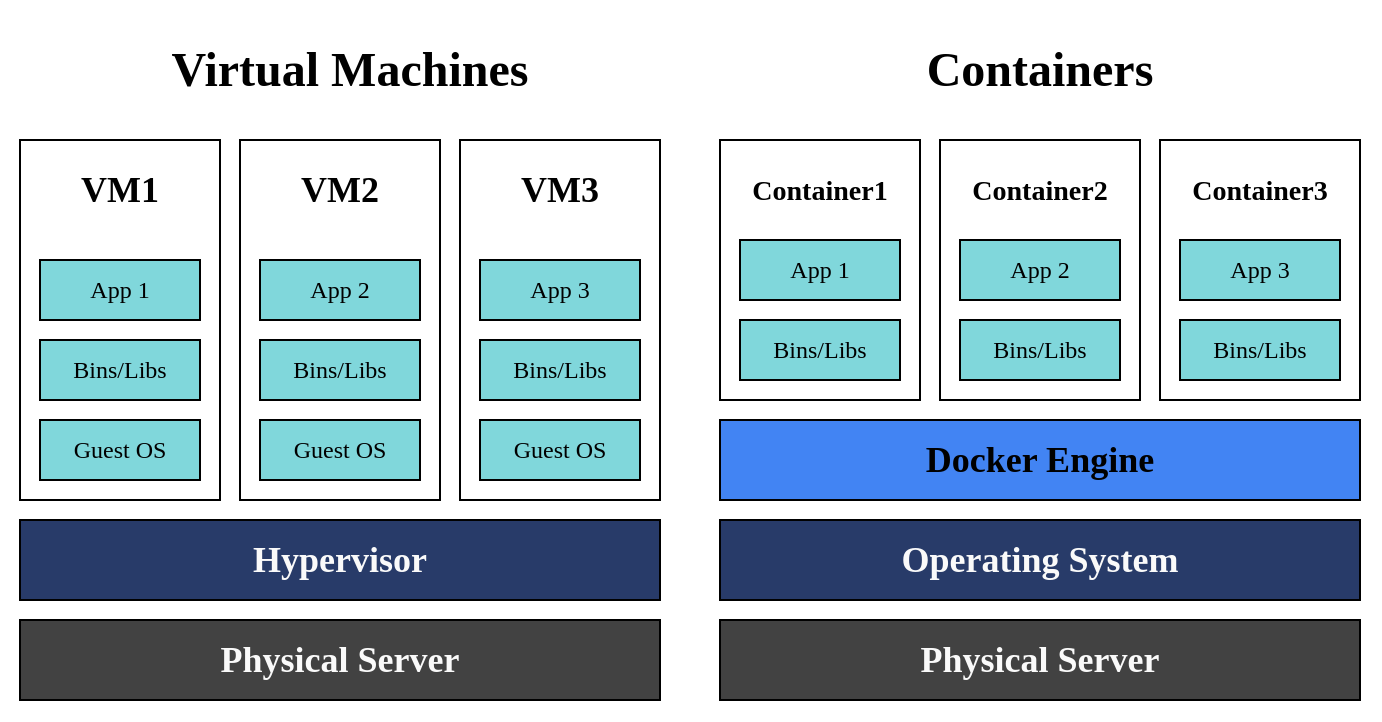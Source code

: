 <mxfile version="17.4.6" type="device"><diagram id="iqciOg4l_RnjZXYtr3fv" name="Page-1"><mxGraphModel dx="1018" dy="621" grid="1" gridSize="10" guides="1" tooltips="1" connect="1" arrows="1" fold="1" page="1" pageScale="1" pageWidth="827" pageHeight="1169" math="0" shadow="0"><root><mxCell id="0"/><mxCell id="1" parent="0"/><mxCell id="gnA6qQgCA5S3OMUTo8YI-53" value="" style="rounded=0;whiteSpace=wrap;html=1;recursiveResize=0;dropTarget=1;container=1;collapsible=0;fontFamily=Comfortaa;fontSource=https%3A%2F%2Ffonts.googleapis.com%2Fcss%3Ffamily%3DComfortaa;strokeColor=none;fillColor=none;" vertex="1" parent="1"><mxGeometry x="10" y="10" width="340" height="360" as="geometry"/></mxCell><mxCell id="gnA6qQgCA5S3OMUTo8YI-4" value="&lt;h2&gt;Physical Server&lt;/h2&gt;" style="rounded=0;whiteSpace=wrap;html=1;fontFamily=Comfortaa;fontSource=https%3A%2F%2Ffonts.googleapis.com%2Fcss%3Ffamily%3DComfortaa;fillColor=#424242;fontColor=#FAFAFA;" vertex="1" parent="gnA6qQgCA5S3OMUTo8YI-53"><mxGeometry x="10" y="310" width="320" height="40" as="geometry"/></mxCell><mxCell id="gnA6qQgCA5S3OMUTo8YI-5" value="&lt;h2&gt;Hypervisor&lt;/h2&gt;" style="rounded=0;whiteSpace=wrap;html=1;fontFamily=Comfortaa;fontSource=https%3A%2F%2Ffonts.googleapis.com%2Fcss%3Ffamily%3DComfortaa;fillColor=#283B69;fontColor=#FAFAFA;" vertex="1" parent="gnA6qQgCA5S3OMUTo8YI-53"><mxGeometry x="10" y="260" width="320" height="40" as="geometry"/></mxCell><mxCell id="gnA6qQgCA5S3OMUTo8YI-7" value="" style="rounded=0;whiteSpace=wrap;html=1;container=1;dropTarget=1;collapsible=0;recursiveResize=0;fontFamily=Comfortaa;fontSource=https%3A%2F%2Ffonts.googleapis.com%2Fcss%3Ffamily%3DComfortaa;" vertex="1" parent="gnA6qQgCA5S3OMUTo8YI-53"><mxGeometry x="10" y="70" width="100" height="180" as="geometry"/></mxCell><mxCell id="gnA6qQgCA5S3OMUTo8YI-3" value="Bins/Libs" style="rounded=0;whiteSpace=wrap;html=1;fontFamily=Comfortaa;fontSource=https%3A%2F%2Ffonts.googleapis.com%2Fcss%3Ffamily%3DComfortaa;fillColor=#80D7DB;" vertex="1" parent="gnA6qQgCA5S3OMUTo8YI-7"><mxGeometry x="10" y="100" width="80" height="30" as="geometry"/></mxCell><mxCell id="gnA6qQgCA5S3OMUTo8YI-10" value="App 1" style="rounded=0;whiteSpace=wrap;html=1;fontFamily=Comfortaa;fontSource=https%3A%2F%2Ffonts.googleapis.com%2Fcss%3Ffamily%3DComfortaa;fillColor=#80D7DB;" vertex="1" parent="gnA6qQgCA5S3OMUTo8YI-7"><mxGeometry x="10" y="60" width="80" height="30" as="geometry"/></mxCell><mxCell id="gnA6qQgCA5S3OMUTo8YI-11" value="Guest OS" style="rounded=0;whiteSpace=wrap;html=1;fontFamily=Comfortaa;fontSource=https%3A%2F%2Ffonts.googleapis.com%2Fcss%3Ffamily%3DComfortaa;fillColor=#80D7DB;" vertex="1" parent="gnA6qQgCA5S3OMUTo8YI-7"><mxGeometry x="10" y="140" width="80" height="30" as="geometry"/></mxCell><mxCell id="gnA6qQgCA5S3OMUTo8YI-24" value="&lt;h2&gt;VM1&lt;/h2&gt;" style="text;html=1;strokeColor=none;fillColor=none;align=center;verticalAlign=middle;whiteSpace=wrap;rounded=0;fontFamily=Comfortaa;fontSource=https%3A%2F%2Ffonts.googleapis.com%2Fcss%3Ffamily%3DComfortaa;" vertex="1" parent="gnA6qQgCA5S3OMUTo8YI-7"><mxGeometry x="10" y="10" width="80" height="30" as="geometry"/></mxCell><mxCell id="gnA6qQgCA5S3OMUTo8YI-25" value="" style="rounded=0;whiteSpace=wrap;html=1;container=1;dropTarget=1;collapsible=0;recursiveResize=0;fontFamily=Comfortaa;fontSource=https%3A%2F%2Ffonts.googleapis.com%2Fcss%3Ffamily%3DComfortaa;" vertex="1" parent="gnA6qQgCA5S3OMUTo8YI-53"><mxGeometry x="120" y="70" width="100" height="180" as="geometry"/></mxCell><mxCell id="gnA6qQgCA5S3OMUTo8YI-26" value="Bins/Libs" style="rounded=0;whiteSpace=wrap;html=1;fontFamily=Comfortaa;fontSource=https%3A%2F%2Ffonts.googleapis.com%2Fcss%3Ffamily%3DComfortaa;fillColor=#80D7DB;" vertex="1" parent="gnA6qQgCA5S3OMUTo8YI-25"><mxGeometry x="10" y="100" width="80" height="30" as="geometry"/></mxCell><mxCell id="gnA6qQgCA5S3OMUTo8YI-27" value="App 2" style="rounded=0;whiteSpace=wrap;html=1;fontFamily=Comfortaa;fontSource=https%3A%2F%2Ffonts.googleapis.com%2Fcss%3Ffamily%3DComfortaa;fillColor=#80D7DB;" vertex="1" parent="gnA6qQgCA5S3OMUTo8YI-25"><mxGeometry x="10" y="60" width="80" height="30" as="geometry"/></mxCell><mxCell id="gnA6qQgCA5S3OMUTo8YI-29" value="&lt;h2&gt;&lt;font data-font-src=&quot;https://fonts.googleapis.com/css?family=Comfortaa&quot;&gt;VM2&lt;/font&gt;&lt;/h2&gt;" style="text;html=1;strokeColor=none;fillColor=none;align=center;verticalAlign=middle;whiteSpace=wrap;rounded=0;fontFamily=Comfortaa;fontSource=https%3A%2F%2Ffonts.googleapis.com%2Fcss%3Ffamily%3DComfortaa;" vertex="1" parent="gnA6qQgCA5S3OMUTo8YI-25"><mxGeometry x="10" y="10" width="80" height="30" as="geometry"/></mxCell><mxCell id="gnA6qQgCA5S3OMUTo8YI-60" value="Guest OS" style="rounded=0;whiteSpace=wrap;html=1;fontFamily=Comfortaa;fontSource=https%3A%2F%2Ffonts.googleapis.com%2Fcss%3Ffamily%3DComfortaa;fillColor=#80D7DB;" vertex="1" parent="gnA6qQgCA5S3OMUTo8YI-25"><mxGeometry x="10" y="140" width="80" height="30" as="geometry"/></mxCell><mxCell id="gnA6qQgCA5S3OMUTo8YI-30" value="" style="rounded=0;whiteSpace=wrap;html=1;container=1;dropTarget=1;collapsible=0;recursiveResize=0;fontFamily=Comfortaa;fontSource=https%3A%2F%2Ffonts.googleapis.com%2Fcss%3Ffamily%3DComfortaa;" vertex="1" parent="gnA6qQgCA5S3OMUTo8YI-53"><mxGeometry x="230" y="70" width="100" height="180" as="geometry"/></mxCell><mxCell id="gnA6qQgCA5S3OMUTo8YI-31" value="Bins/Libs" style="rounded=0;whiteSpace=wrap;html=1;fontFamily=Comfortaa;fontSource=https%3A%2F%2Ffonts.googleapis.com%2Fcss%3Ffamily%3DComfortaa;fillColor=#80D7DB;" vertex="1" parent="gnA6qQgCA5S3OMUTo8YI-30"><mxGeometry x="10" y="100" width="80" height="30" as="geometry"/></mxCell><mxCell id="gnA6qQgCA5S3OMUTo8YI-32" value="App 3" style="rounded=0;whiteSpace=wrap;html=1;fontFamily=Comfortaa;fontSource=https%3A%2F%2Ffonts.googleapis.com%2Fcss%3Ffamily%3DComfortaa;fillColor=#80D7DB;" vertex="1" parent="gnA6qQgCA5S3OMUTo8YI-30"><mxGeometry x="10" y="60" width="80" height="30" as="geometry"/></mxCell><mxCell id="gnA6qQgCA5S3OMUTo8YI-33" value="Guest OS" style="rounded=0;whiteSpace=wrap;html=1;fontFamily=Comfortaa;fontSource=https%3A%2F%2Ffonts.googleapis.com%2Fcss%3Ffamily%3DComfortaa;fillColor=#80D7DB;" vertex="1" parent="gnA6qQgCA5S3OMUTo8YI-30"><mxGeometry x="10" y="140" width="80" height="30" as="geometry"/></mxCell><mxCell id="gnA6qQgCA5S3OMUTo8YI-34" value="&lt;h2&gt;&lt;font data-font-src=&quot;https://fonts.googleapis.com/css?family=Comfortaa&quot;&gt;VM3&lt;/font&gt;&lt;/h2&gt;" style="text;html=1;strokeColor=none;fillColor=none;align=center;verticalAlign=middle;whiteSpace=wrap;rounded=0;fontFamily=Comfortaa;fontSource=https%3A%2F%2Ffonts.googleapis.com%2Fcss%3Ffamily%3DComfortaa;" vertex="1" parent="gnA6qQgCA5S3OMUTo8YI-30"><mxGeometry x="10" y="10" width="80" height="30" as="geometry"/></mxCell><mxCell id="gnA6qQgCA5S3OMUTo8YI-56" value="&lt;h1&gt;&lt;font data-font-src=&quot;https://fonts.googleapis.com/css?family=Comfortaa&quot;&gt;Virtual Machines&lt;/font&gt;&lt;/h1&gt;" style="text;html=1;strokeColor=none;fillColor=none;align=center;verticalAlign=middle;whiteSpace=wrap;rounded=0;fontFamily=Comfortaa;fontSource=https%3A%2F%2Ffonts.googleapis.com%2Fcss%3Ffamily%3DComfortaa;" vertex="1" parent="gnA6qQgCA5S3OMUTo8YI-53"><mxGeometry x="10" y="20" width="330" height="30" as="geometry"/></mxCell><mxCell id="gnA6qQgCA5S3OMUTo8YI-54" value="" style="rounded=0;whiteSpace=wrap;html=1;recursiveResize=0;dropTarget=1;container=1;collapsible=0;fontFamily=Comfortaa;fontSource=https%3A%2F%2Ffonts.googleapis.com%2Fcss%3Ffamily%3DComfortaa;strokeColor=none;fillColor=none;" vertex="1" parent="1"><mxGeometry x="360" y="10" width="340" height="360" as="geometry"/></mxCell><mxCell id="gnA6qQgCA5S3OMUTo8YI-35" value="&lt;h2&gt;Physical Server&lt;/h2&gt;" style="rounded=0;whiteSpace=wrap;html=1;fontFamily=Comfortaa;fontSource=https%3A%2F%2Ffonts.googleapis.com%2Fcss%3Ffamily%3DComfortaa;fillColor=#424242;fontColor=#FAFAFA;" vertex="1" parent="gnA6qQgCA5S3OMUTo8YI-54"><mxGeometry x="10" y="310" width="320" height="40" as="geometry"/></mxCell><mxCell id="gnA6qQgCA5S3OMUTo8YI-36" value="&lt;h2&gt;Operating System&lt;/h2&gt;" style="rounded=0;whiteSpace=wrap;html=1;fontFamily=Comfortaa;fontSource=https%3A%2F%2Ffonts.googleapis.com%2Fcss%3Ffamily%3DComfortaa;fillColor=#283B69;fontColor=#FAFAFA;" vertex="1" parent="gnA6qQgCA5S3OMUTo8YI-54"><mxGeometry x="10" y="260" width="320" height="40" as="geometry"/></mxCell><mxCell id="gnA6qQgCA5S3OMUTo8YI-37" value="" style="rounded=0;whiteSpace=wrap;html=1;container=1;dropTarget=1;collapsible=0;recursiveResize=0;fontFamily=Comfortaa;fontSource=https%3A%2F%2Ffonts.googleapis.com%2Fcss%3Ffamily%3DComfortaa;" vertex="1" parent="gnA6qQgCA5S3OMUTo8YI-54"><mxGeometry x="10" y="70" width="100" height="130" as="geometry"/></mxCell><mxCell id="gnA6qQgCA5S3OMUTo8YI-38" value="Bins/Libs" style="rounded=0;whiteSpace=wrap;html=1;fontFamily=Comfortaa;fontSource=https%3A%2F%2Ffonts.googleapis.com%2Fcss%3Ffamily%3DComfortaa;fillColor=#80D7DB;" vertex="1" parent="gnA6qQgCA5S3OMUTo8YI-37"><mxGeometry x="10" y="90" width="80" height="30" as="geometry"/></mxCell><mxCell id="gnA6qQgCA5S3OMUTo8YI-39" value="App 1" style="rounded=0;whiteSpace=wrap;html=1;fontFamily=Comfortaa;fontSource=https%3A%2F%2Ffonts.googleapis.com%2Fcss%3Ffamily%3DComfortaa;fillColor=#80D7DB;" vertex="1" parent="gnA6qQgCA5S3OMUTo8YI-37"><mxGeometry x="10" y="50" width="80" height="30" as="geometry"/></mxCell><mxCell id="gnA6qQgCA5S3OMUTo8YI-41" value="&lt;h3&gt;Container1&lt;/h3&gt;" style="text;html=1;strokeColor=none;fillColor=none;align=center;verticalAlign=middle;whiteSpace=wrap;rounded=0;fontFamily=Comfortaa;fontSource=https%3A%2F%2Ffonts.googleapis.com%2Fcss%3Ffamily%3DComfortaa;" vertex="1" parent="gnA6qQgCA5S3OMUTo8YI-37"><mxGeometry x="10" y="10" width="80" height="30" as="geometry"/></mxCell><mxCell id="gnA6qQgCA5S3OMUTo8YI-42" value="" style="rounded=0;whiteSpace=wrap;html=1;container=1;dropTarget=1;collapsible=0;recursiveResize=0;fontFamily=Comfortaa;fontSource=https%3A%2F%2Ffonts.googleapis.com%2Fcss%3Ffamily%3DComfortaa;" vertex="1" parent="gnA6qQgCA5S3OMUTo8YI-54"><mxGeometry x="120" y="70" width="100" height="130" as="geometry"/></mxCell><mxCell id="gnA6qQgCA5S3OMUTo8YI-43" value="Bins/Libs" style="rounded=0;whiteSpace=wrap;html=1;fontFamily=Comfortaa;fontSource=https%3A%2F%2Ffonts.googleapis.com%2Fcss%3Ffamily%3DComfortaa;fillColor=#80D7DB;" vertex="1" parent="gnA6qQgCA5S3OMUTo8YI-42"><mxGeometry x="10" y="90" width="80" height="30" as="geometry"/></mxCell><mxCell id="gnA6qQgCA5S3OMUTo8YI-44" value="App 2" style="rounded=0;whiteSpace=wrap;html=1;fontFamily=Comfortaa;fontSource=https%3A%2F%2Ffonts.googleapis.com%2Fcss%3Ffamily%3DComfortaa;fillColor=#80D7DB;" vertex="1" parent="gnA6qQgCA5S3OMUTo8YI-42"><mxGeometry x="10" y="50" width="80" height="30" as="geometry"/></mxCell><mxCell id="gnA6qQgCA5S3OMUTo8YI-46" value="&lt;h3&gt;Container2&lt;/h3&gt;" style="text;html=1;strokeColor=none;fillColor=none;align=center;verticalAlign=middle;whiteSpace=wrap;rounded=0;fontFamily=Comfortaa;fontSource=https%3A%2F%2Ffonts.googleapis.com%2Fcss%3Ffamily%3DComfortaa;" vertex="1" parent="gnA6qQgCA5S3OMUTo8YI-42"><mxGeometry x="10" y="10" width="80" height="30" as="geometry"/></mxCell><mxCell id="gnA6qQgCA5S3OMUTo8YI-47" value="" style="rounded=0;whiteSpace=wrap;html=1;container=1;dropTarget=1;collapsible=0;recursiveResize=0;fontFamily=Comfortaa;fontSource=https%3A%2F%2Ffonts.googleapis.com%2Fcss%3Ffamily%3DComfortaa;" vertex="1" parent="gnA6qQgCA5S3OMUTo8YI-54"><mxGeometry x="230" y="70" width="100" height="130" as="geometry"/></mxCell><mxCell id="gnA6qQgCA5S3OMUTo8YI-48" value="Bins/Libs" style="rounded=0;whiteSpace=wrap;html=1;fontFamily=Comfortaa;fontSource=https%3A%2F%2Ffonts.googleapis.com%2Fcss%3Ffamily%3DComfortaa;fillColor=#80D7DB;" vertex="1" parent="gnA6qQgCA5S3OMUTo8YI-47"><mxGeometry x="10" y="90" width="80" height="30" as="geometry"/></mxCell><mxCell id="gnA6qQgCA5S3OMUTo8YI-49" value="App 3" style="rounded=0;whiteSpace=wrap;html=1;fontFamily=Comfortaa;fontSource=https%3A%2F%2Ffonts.googleapis.com%2Fcss%3Ffamily%3DComfortaa;fillColor=#80D7DB;" vertex="1" parent="gnA6qQgCA5S3OMUTo8YI-47"><mxGeometry x="10" y="50" width="80" height="30" as="geometry"/></mxCell><mxCell id="gnA6qQgCA5S3OMUTo8YI-51" value="&lt;h3&gt;Container3&lt;/h3&gt;" style="text;html=1;strokeColor=none;fillColor=none;align=center;verticalAlign=middle;whiteSpace=wrap;rounded=0;fontFamily=Comfortaa;fontSource=https%3A%2F%2Ffonts.googleapis.com%2Fcss%3Ffamily%3DComfortaa;" vertex="1" parent="gnA6qQgCA5S3OMUTo8YI-47"><mxGeometry x="10" y="10" width="80" height="30" as="geometry"/></mxCell><mxCell id="gnA6qQgCA5S3OMUTo8YI-52" value="&lt;h2&gt;Docker Engine&lt;/h2&gt;" style="rounded=0;whiteSpace=wrap;html=1;fontFamily=Comfortaa;fontSource=https%3A%2F%2Ffonts.googleapis.com%2Fcss%3Ffamily%3DComfortaa;fontColor=default;labelBackgroundColor=none;fillColor=#4284F3;" vertex="1" parent="gnA6qQgCA5S3OMUTo8YI-54"><mxGeometry x="10" y="210" width="320" height="40" as="geometry"/></mxCell><mxCell id="gnA6qQgCA5S3OMUTo8YI-57" value="&lt;h1&gt;&lt;font data-font-src=&quot;https://fonts.googleapis.com/css?family=Comfortaa&quot;&gt;Containers&lt;/font&gt;&lt;/h1&gt;" style="text;html=1;strokeColor=none;fillColor=none;align=center;verticalAlign=middle;whiteSpace=wrap;rounded=0;fontFamily=Comfortaa;fontSource=https%3A%2F%2Ffonts.googleapis.com%2Fcss%3Ffamily%3DComfortaa;" vertex="1" parent="gnA6qQgCA5S3OMUTo8YI-54"><mxGeometry x="10" y="20" width="320" height="30" as="geometry"/></mxCell></root></mxGraphModel></diagram></mxfile>